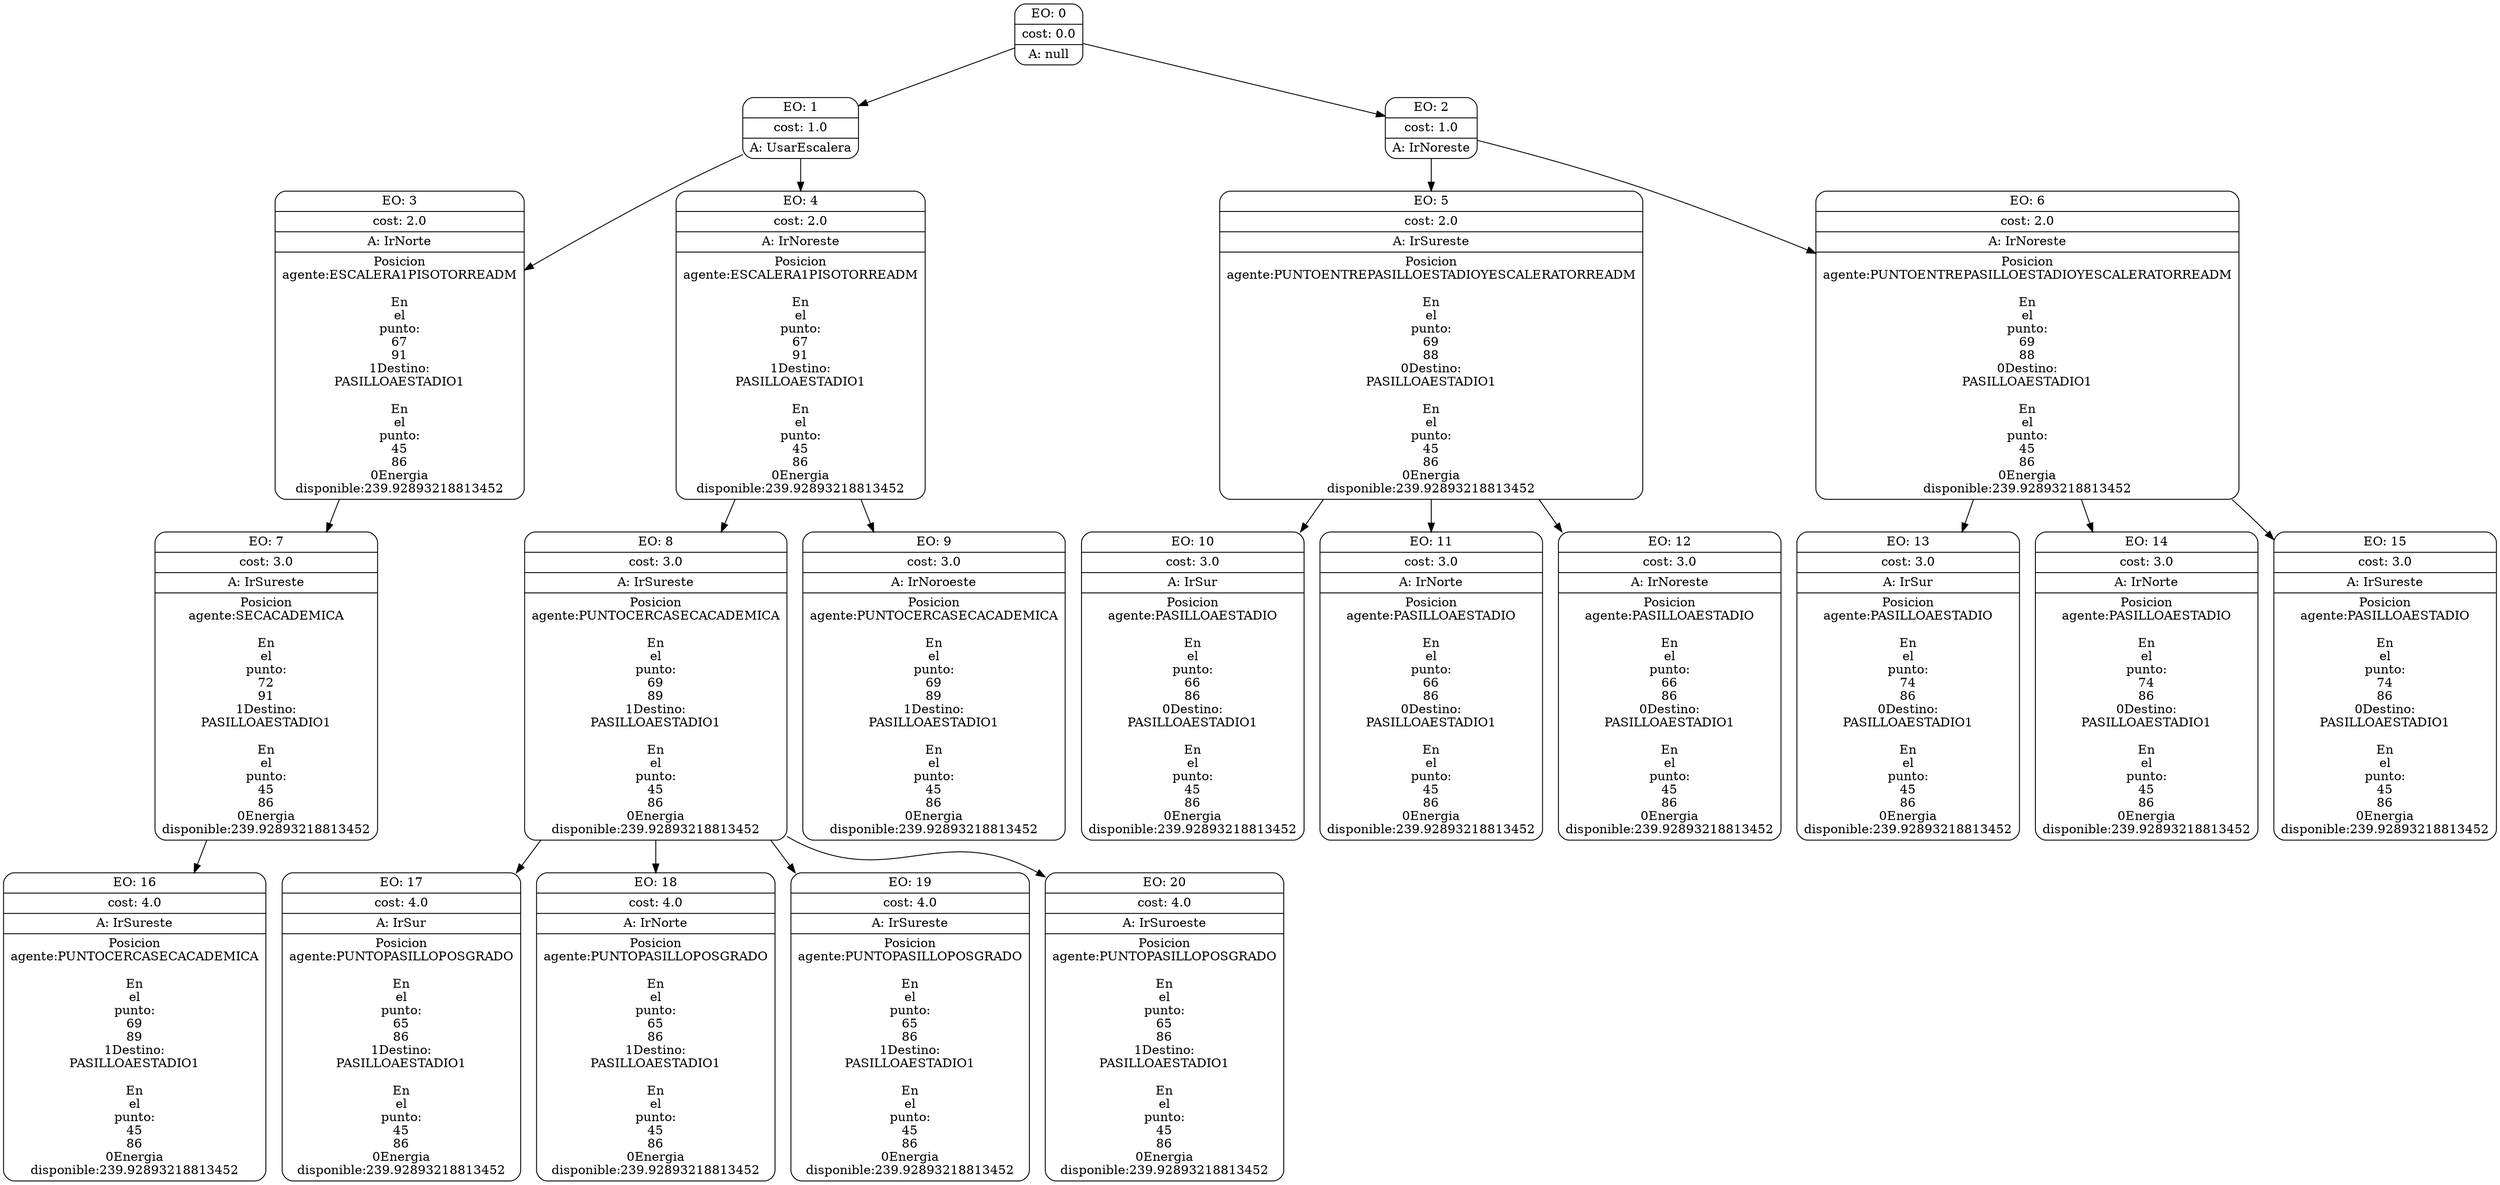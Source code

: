 digraph g {
node [shape = Mrecord];
nodo0[label="{EO: 0|cost: 0.0|A: null}"]
nodo1[label="{EO: 1|cost: 1.0|A: UsarEscalera}"]
nodo3[label="{EO: 3|cost: 2.0|A: IrNorte|Posicion\nagente:ESCALERA1PISOTORREADM\n\nEn\nel\npunto:\n67\n91\n1
Destino:\nPASILLOAESTADIO1\n\nEn\nel\npunto:\n45\n86\n0
Energia\ndisponible:239.92893218813452
}"]
nodo7[label="{EO: 7|cost: 3.0|A: IrSureste|Posicion\nagente:SECACADEMICA\n\nEn\nel\npunto:\n72\n91\n1
Destino:\nPASILLOAESTADIO1\n\nEn\nel\npunto:\n45\n86\n0
Energia\ndisponible:239.92893218813452
}"]
nodo16[label="{EO: 16|cost: 4.0|A: IrSureste|Posicion\nagente:PUNTOCERCASECACADEMICA\n\nEn\nel\npunto:\n69\n89\n1
Destino:\nPASILLOAESTADIO1\n\nEn\nel\npunto:\n45\n86\n0
Energia\ndisponible:239.92893218813452
}"]

nodo7 -> nodo16;

nodo3 -> nodo7;

nodo1 -> nodo3;
nodo4[label="{EO: 4|cost: 2.0|A: IrNoreste|Posicion\nagente:ESCALERA1PISOTORREADM\n\nEn\nel\npunto:\n67\n91\n1
Destino:\nPASILLOAESTADIO1\n\nEn\nel\npunto:\n45\n86\n0
Energia\ndisponible:239.92893218813452
}"]
nodo8[label="{EO: 8|cost: 3.0|A: IrSureste|Posicion\nagente:PUNTOCERCASECACADEMICA\n\nEn\nel\npunto:\n69\n89\n1
Destino:\nPASILLOAESTADIO1\n\nEn\nel\npunto:\n45\n86\n0
Energia\ndisponible:239.92893218813452
}"]
nodo17[label="{EO: 17|cost: 4.0|A: IrSur|Posicion\nagente:PUNTOPASILLOPOSGRADO\n\nEn\nel\npunto:\n65\n86\n1
Destino:\nPASILLOAESTADIO1\n\nEn\nel\npunto:\n45\n86\n0
Energia\ndisponible:239.92893218813452
}"]

nodo8 -> nodo17;
nodo18[label="{EO: 18|cost: 4.0|A: IrNorte|Posicion\nagente:PUNTOPASILLOPOSGRADO\n\nEn\nel\npunto:\n65\n86\n1
Destino:\nPASILLOAESTADIO1\n\nEn\nel\npunto:\n45\n86\n0
Energia\ndisponible:239.92893218813452
}"]

nodo8 -> nodo18;
nodo19[label="{EO: 19|cost: 4.0|A: IrSureste|Posicion\nagente:PUNTOPASILLOPOSGRADO\n\nEn\nel\npunto:\n65\n86\n1
Destino:\nPASILLOAESTADIO1\n\nEn\nel\npunto:\n45\n86\n0
Energia\ndisponible:239.92893218813452
}"]

nodo8 -> nodo19;
nodo20[label="{EO: 20|cost: 4.0|A: IrSuroeste|Posicion\nagente:PUNTOPASILLOPOSGRADO\n\nEn\nel\npunto:\n65\n86\n1
Destino:\nPASILLOAESTADIO1\n\nEn\nel\npunto:\n45\n86\n0
Energia\ndisponible:239.92893218813452
}"]

nodo8 -> nodo20;

nodo4 -> nodo8;
nodo9[label="{EO: 9|cost: 3.0|A: IrNoroeste|Posicion\nagente:PUNTOCERCASECACADEMICA\n\nEn\nel\npunto:\n69\n89\n1
Destino:\nPASILLOAESTADIO1\n\nEn\nel\npunto:\n45\n86\n0
Energia\ndisponible:239.92893218813452
}"]

nodo4 -> nodo9;

nodo1 -> nodo4;

nodo0 -> nodo1;
nodo2[label="{EO: 2|cost: 1.0|A: IrNoreste}"]
nodo5[label="{EO: 5|cost: 2.0|A: IrSureste|Posicion\nagente:PUNTOENTREPASILLOESTADIOYESCALERATORREADM\n\nEn\nel\npunto:\n69\n88\n0
Destino:\nPASILLOAESTADIO1\n\nEn\nel\npunto:\n45\n86\n0
Energia\ndisponible:239.92893218813452
}"]
nodo10[label="{EO: 10|cost: 3.0|A: IrSur|Posicion\nagente:PASILLOAESTADIO\n\nEn\nel\npunto:\n66\n86\n0
Destino:\nPASILLOAESTADIO1\n\nEn\nel\npunto:\n45\n86\n0
Energia\ndisponible:239.92893218813452
}"]

nodo5 -> nodo10;
nodo11[label="{EO: 11|cost: 3.0|A: IrNorte|Posicion\nagente:PASILLOAESTADIO\n\nEn\nel\npunto:\n66\n86\n0
Destino:\nPASILLOAESTADIO1\n\nEn\nel\npunto:\n45\n86\n0
Energia\ndisponible:239.92893218813452
}"]

nodo5 -> nodo11;
nodo12[label="{EO: 12|cost: 3.0|A: IrNoreste|Posicion\nagente:PASILLOAESTADIO\n\nEn\nel\npunto:\n66\n86\n0
Destino:\nPASILLOAESTADIO1\n\nEn\nel\npunto:\n45\n86\n0
Energia\ndisponible:239.92893218813452
}"]

nodo5 -> nodo12;

nodo2 -> nodo5;
nodo6[label="{EO: 6|cost: 2.0|A: IrNoreste|Posicion\nagente:PUNTOENTREPASILLOESTADIOYESCALERATORREADM\n\nEn\nel\npunto:\n69\n88\n0
Destino:\nPASILLOAESTADIO1\n\nEn\nel\npunto:\n45\n86\n0
Energia\ndisponible:239.92893218813452
}"]
nodo13[label="{EO: 13|cost: 3.0|A: IrSur|Posicion\nagente:PASILLOAESTADIO\n\nEn\nel\npunto:\n74\n86\n0
Destino:\nPASILLOAESTADIO1\n\nEn\nel\npunto:\n45\n86\n0
Energia\ndisponible:239.92893218813452
}"]

nodo6 -> nodo13;
nodo14[label="{EO: 14|cost: 3.0|A: IrNorte|Posicion\nagente:PASILLOAESTADIO\n\nEn\nel\npunto:\n74\n86\n0
Destino:\nPASILLOAESTADIO1\n\nEn\nel\npunto:\n45\n86\n0
Energia\ndisponible:239.92893218813452
}"]

nodo6 -> nodo14;
nodo15[label="{EO: 15|cost: 3.0|A: IrSureste|Posicion\nagente:PASILLOAESTADIO\n\nEn\nel\npunto:\n74\n86\n0
Destino:\nPASILLOAESTADIO1\n\nEn\nel\npunto:\n45\n86\n0
Energia\ndisponible:239.92893218813452
}"]

nodo6 -> nodo15;

nodo2 -> nodo6;

nodo0 -> nodo2;


}